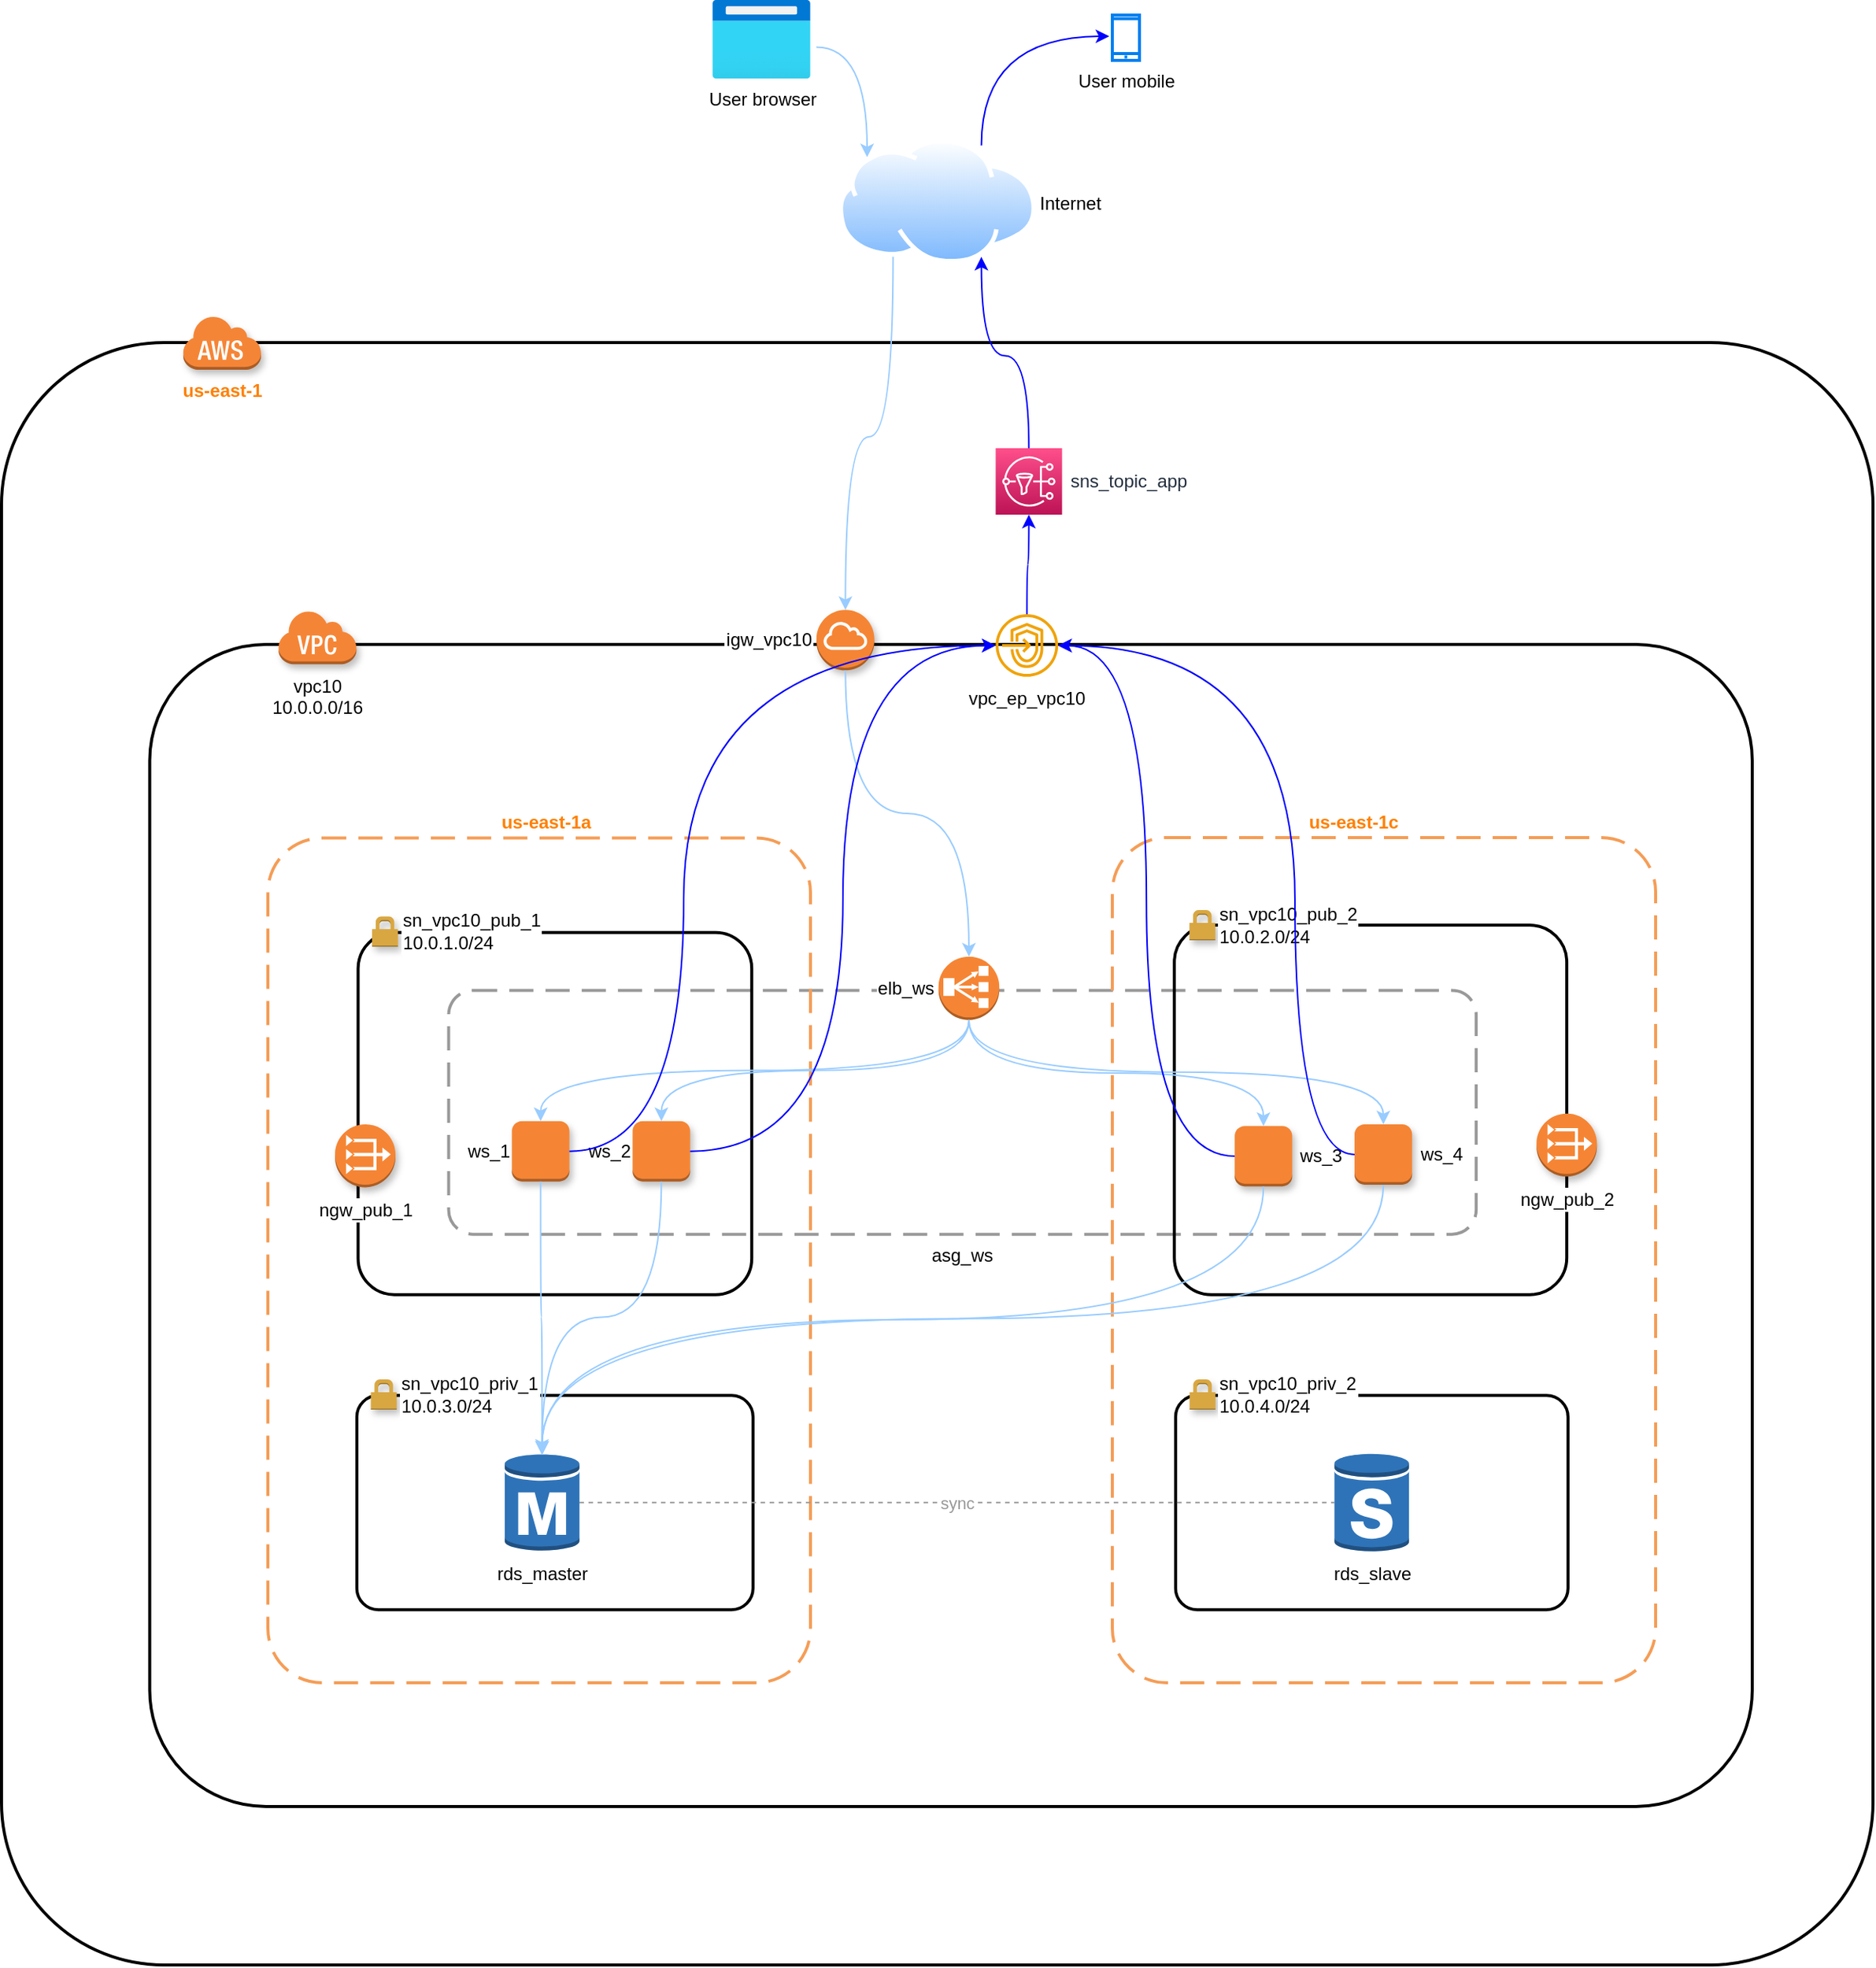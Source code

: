 <mxfile version="15.3.8" type="github">
  <diagram id="ek9SvoUbZJLgTX0v-QCz" name="Page-1">
    <mxGraphModel dx="2111" dy="-260" grid="0" gridSize="10" guides="1" tooltips="1" connect="1" arrows="1" fold="1" page="1" pageScale="1" pageWidth="827" pageHeight="1169" math="0" shadow="0">
      <root>
        <mxCell id="0" />
        <mxCell id="1" parent="0" />
        <mxCell id="XL3TBwz9Qjr_CS2KYYFU-18" value="" style="rounded=1;arcSize=10;dashed=0;fillColor=none;gradientColor=none;strokeWidth=2;" vertex="1" parent="1">
          <mxGeometry x="-736" y="1486" width="1240" height="1075" as="geometry" />
        </mxCell>
        <mxCell id="XL3TBwz9Qjr_CS2KYYFU-16" value="" style="rounded=1;arcSize=10;dashed=0;fillColor=none;gradientColor=none;strokeWidth=2;" vertex="1" parent="1">
          <mxGeometry x="-637.79" y="1686" width="1061.79" height="770" as="geometry" />
        </mxCell>
        <mxCell id="XL3TBwz9Qjr_CS2KYYFU-17" value="" style="rounded=1;arcSize=10;dashed=0;fillColor=none;gradientColor=none;strokeWidth=2;" vertex="1" parent="1">
          <mxGeometry x="-500.56" y="2183.62" width="262.49" height="142" as="geometry" />
        </mxCell>
        <mxCell id="XL3TBwz9Qjr_CS2KYYFU-19" value="asg_ws" style="rounded=1;arcSize=10;dashed=1;strokeColor=#999999;fillColor=none;gradientColor=none;dashPattern=8 4;strokeWidth=2;labelPosition=center;verticalLabelPosition=bottom;align=center;verticalAlign=top;fontColor=#000000;" vertex="1" parent="1">
          <mxGeometry x="-439.73" y="1915.26" width="680.83" height="161.56" as="geometry" />
        </mxCell>
        <mxCell id="XL3TBwz9Qjr_CS2KYYFU-20" value="" style="rounded=1;arcSize=10;dashed=1;strokeColor=#F59D56;fillColor=none;gradientColor=none;dashPattern=8 4;strokeWidth=2;" vertex="1" parent="1">
          <mxGeometry x="-559.5" y="1814.25" width="359.5" height="559.75" as="geometry" />
        </mxCell>
        <mxCell id="XL3TBwz9Qjr_CS2KYYFU-21" value="" style="rounded=1;arcSize=10;dashed=0;fillColor=none;gradientColor=none;strokeWidth=2;" vertex="1" parent="1">
          <mxGeometry x="-499.73" y="1876.82" width="260.83" height="240" as="geometry" />
        </mxCell>
        <mxCell id="XL3TBwz9Qjr_CS2KYYFU-22" value="" style="rounded=1;arcSize=10;dashed=1;strokeColor=#F59D56;fillColor=none;gradientColor=none;dashPattern=8 4;strokeWidth=2;" vertex="1" parent="1">
          <mxGeometry y="1814" width="360" height="560" as="geometry" />
        </mxCell>
        <mxCell id="XL3TBwz9Qjr_CS2KYYFU-23" value="&lt;span&gt;vpc10&lt;/span&gt;&lt;span&gt;&lt;br&gt;10.0.0.0/16&lt;/span&gt;" style="dashed=0;html=1;shape=mxgraph.aws3.virtual_private_cloud;fillColor=#F58536;gradientColor=none;dashed=0;labelPosition=center;verticalLabelPosition=bottom;align=center;verticalAlign=top;labelBackgroundColor=#ffffff;labelBorderColor=#FFFFFF;shadow=1;" vertex="1" parent="1">
          <mxGeometry x="-552.83" y="1663.18" width="52" height="36" as="geometry" />
        </mxCell>
        <mxCell id="XL3TBwz9Qjr_CS2KYYFU-24" value="&lt;font color=&quot;#ff8000&quot;&gt;&lt;b&gt;us-east-1&lt;/b&gt;&lt;/font&gt;" style="dashed=0;html=1;shape=mxgraph.aws3.cloud;fillColor=#F58536;gradientColor=none;dashed=0;shadow=1;labelPosition=center;verticalLabelPosition=bottom;align=center;verticalAlign=top;" vertex="1" parent="1">
          <mxGeometry x="-616" y="1468" width="52" height="36" as="geometry" />
        </mxCell>
        <mxCell id="XL3TBwz9Qjr_CS2KYYFU-25" value="&lt;span style=&quot;text-align: left&quot;&gt;sn_vpc10_pub_1&lt;br&gt;10.0.1.0/24&lt;/span&gt;" style="dashed=0;html=1;shape=mxgraph.aws3.permissions;fillColor=#D9A741;gradientColor=none;dashed=0;shadow=1;labelPosition=right;verticalLabelPosition=middle;align=left;verticalAlign=middle;labelBackgroundColor=#ffffff;labelBorderColor=#FFFFFF;" vertex="1" parent="1">
          <mxGeometry x="-490.46" y="1866.2" width="17.14" height="20" as="geometry" />
        </mxCell>
        <mxCell id="XL3TBwz9Qjr_CS2KYYFU-26" value="" style="rounded=1;arcSize=10;dashed=0;fillColor=none;gradientColor=none;strokeWidth=2;" vertex="1" parent="1">
          <mxGeometry x="41.1" y="1872.0" width="260" height="244.82" as="geometry" />
        </mxCell>
        <mxCell id="XL3TBwz9Qjr_CS2KYYFU-27" value="us-east-1c" style="text;html=1;strokeColor=none;fillColor=none;align=center;verticalAlign=middle;whiteSpace=wrap;rounded=0;fontStyle=1;fontColor=#FF8000;" vertex="1" parent="1">
          <mxGeometry x="25" y="1794" width="270" height="20" as="geometry" />
        </mxCell>
        <mxCell id="XL3TBwz9Qjr_CS2KYYFU-28" value="&lt;span&gt;igw_vpc10&lt;/span&gt;" style="outlineConnect=0;dashed=0;verticalLabelPosition=middle;verticalAlign=middle;align=right;html=1;shape=mxgraph.aws3.internet_gateway;fillColor=#F58534;gradientColor=none;fontColor=#000000;fontSize=12;labelBackgroundColor=#ffffff;whiteSpace=wrap;labelBorderColor=#FFFFFF;shadow=1;labelPosition=left;" vertex="1" parent="1">
          <mxGeometry x="-196.0" y="1663.18" width="38.33" height="40" as="geometry" />
        </mxCell>
        <mxCell id="XL3TBwz9Qjr_CS2KYYFU-29" value="Internet" style="aspect=fixed;perimeter=ellipsePerimeter;html=1;align=left;shadow=0;dashed=0;spacingTop=3;image;image=img/lib/active_directory/internet_cloud.svg;fontSize=12;fontColor=#000000;labelPosition=right;verticalLabelPosition=middle;verticalAlign=middle;" vertex="1" parent="1">
          <mxGeometry x="-181.5" y="1351" width="131" height="82.53" as="geometry" />
        </mxCell>
        <mxCell id="XL3TBwz9Qjr_CS2KYYFU-30" value="ws_1" style="outlineConnect=0;dashed=0;verticalLabelPosition=middle;verticalAlign=middle;align=right;html=1;shape=mxgraph.aws3.instance;fillColor=#F58534;shadow=1;sketch=0;labelPosition=left;" vertex="1" parent="1">
          <mxGeometry x="-397.83" y="2001.84" width="38.1" height="40" as="geometry" />
        </mxCell>
        <mxCell id="XL3TBwz9Qjr_CS2KYYFU-31" value="&amp;nbsp;ws_3" style="outlineConnect=0;dashed=0;verticalLabelPosition=middle;verticalAlign=middle;align=left;html=1;shape=mxgraph.aws3.instance;fillColor=#F58534;shadow=1;sketch=0;labelPosition=right;" vertex="1" parent="1">
          <mxGeometry x="81.1" y="2005.09" width="38.1" height="40" as="geometry" />
        </mxCell>
        <mxCell id="XL3TBwz9Qjr_CS2KYYFU-32" value="ws_2" style="outlineConnect=0;dashed=0;verticalLabelPosition=middle;verticalAlign=middle;align=right;html=1;shape=mxgraph.aws3.instance;fillColor=#F58534;shadow=1;sketch=0;labelPosition=left;" vertex="1" parent="1">
          <mxGeometry x="-317.83" y="2001.84" width="38.1" height="40" as="geometry" />
        </mxCell>
        <mxCell id="XL3TBwz9Qjr_CS2KYYFU-33" value="&amp;nbsp;ws_4" style="outlineConnect=0;dashed=0;verticalLabelPosition=middle;verticalAlign=middle;align=left;html=1;shape=mxgraph.aws3.instance;fillColor=#F58534;shadow=1;sketch=0;labelPosition=right;" vertex="1" parent="1">
          <mxGeometry x="160.52" y="2003.94" width="38.1" height="40" as="geometry" />
        </mxCell>
        <mxCell id="XL3TBwz9Qjr_CS2KYYFU-34" value="&lt;span style=&quot;text-align: left&quot;&gt;sn_vpc10_pub_2&lt;br&gt;10.0.2.0/24&lt;/span&gt;" style="dashed=0;html=1;shape=mxgraph.aws3.permissions;fillColor=#D9A741;gradientColor=none;dashed=0;shadow=1;align=left;labelBackgroundColor=#ffffff;labelBorderColor=#FFFFFF;labelPosition=right;verticalLabelPosition=middle;verticalAlign=middle;" vertex="1" parent="1">
          <mxGeometry x="51.1" y="1862.0" width="17.14" height="20" as="geometry" />
        </mxCell>
        <mxCell id="XL3TBwz9Qjr_CS2KYYFU-36" value="ngw_pub_1" style="outlineConnect=0;dashed=0;verticalLabelPosition=bottom;verticalAlign=top;align=center;html=1;shape=mxgraph.aws3.vpc_nat_gateway;fillColor=#F58534;gradientColor=none;strokeColor=#CCCCCC;labelBackgroundColor=#ffffff;labelBorderColor=#FFFFFF;shadow=1;" vertex="1" parent="1">
          <mxGeometry x="-515.0" y="2003.94" width="40.02" height="41.76" as="geometry" />
        </mxCell>
        <mxCell id="XL3TBwz9Qjr_CS2KYYFU-37" value="us-east-1a" style="text;html=1;strokeColor=none;fillColor=none;align=center;verticalAlign=middle;whiteSpace=wrap;rounded=0;fontStyle=1;fontColor=#FF8000;" vertex="1" parent="1">
          <mxGeometry x="-510.0" y="1794" width="270" height="20" as="geometry" />
        </mxCell>
        <mxCell id="XL3TBwz9Qjr_CS2KYYFU-38" value="ngw_pub_2" style="outlineConnect=0;dashed=0;verticalLabelPosition=bottom;verticalAlign=top;align=center;html=1;shape=mxgraph.aws3.vpc_nat_gateway;fillColor=#F58534;gradientColor=none;strokeColor=#CCCCCC;labelBackgroundColor=#ffffff;labelBorderColor=#FFFFFF;shadow=1;" vertex="1" parent="1">
          <mxGeometry x="281.08" y="1996.82" width="40.02" height="41.76" as="geometry" />
        </mxCell>
        <mxCell id="XL3TBwz9Qjr_CS2KYYFU-39" value="&lt;span style=&quot;text-align: left&quot;&gt;sn_vpc10_priv_1&lt;br&gt;10.0.3.0/24&lt;/span&gt;" style="dashed=0;html=1;shape=mxgraph.aws3.permissions;fillColor=#D9A741;gradientColor=none;dashed=0;shadow=1;labelPosition=right;verticalLabelPosition=middle;align=left;verticalAlign=middle;labelBackgroundColor=#ffffff;labelBorderColor=#FFFFFF;" vertex="1" parent="1">
          <mxGeometry x="-491.29" y="2173" width="17.14" height="20" as="geometry" />
        </mxCell>
        <mxCell id="XL3TBwz9Qjr_CS2KYYFU-40" value="" style="rounded=1;arcSize=10;dashed=0;fillColor=none;gradientColor=none;strokeWidth=2;" vertex="1" parent="1">
          <mxGeometry x="41.93" y="2183.62" width="260" height="142" as="geometry" />
        </mxCell>
        <mxCell id="XL3TBwz9Qjr_CS2KYYFU-41" value="&lt;span style=&quot;text-align: left&quot;&gt;sn_vpc10_priv_2&lt;br&gt;10.0.4.0/24&lt;/span&gt;" style="dashed=0;html=1;shape=mxgraph.aws3.permissions;fillColor=#D9A741;gradientColor=none;dashed=0;shadow=1;labelPosition=right;verticalLabelPosition=middle;align=left;verticalAlign=middle;labelBackgroundColor=#ffffff;labelBorderColor=#FFFFFF;" vertex="1" parent="1">
          <mxGeometry x="51.2" y="2173" width="17.14" height="20" as="geometry" />
        </mxCell>
        <mxCell id="XL3TBwz9Qjr_CS2KYYFU-42" value="sync" style="edgeStyle=orthogonalEdgeStyle;rounded=0;orthogonalLoop=1;jettySize=auto;html=1;exitX=1;exitY=0.5;exitDx=0;exitDy=0;exitPerimeter=0;entryX=0;entryY=0.5;entryDx=0;entryDy=0;entryPerimeter=0;fontColor=#999999;startArrow=none;startFill=0;endArrow=none;endFill=0;strokeColor=#999999;dashed=1;" edge="1" parent="1" source="XL3TBwz9Qjr_CS2KYYFU-43" target="XL3TBwz9Qjr_CS2KYYFU-44">
          <mxGeometry relative="1" as="geometry" />
        </mxCell>
        <mxCell id="XL3TBwz9Qjr_CS2KYYFU-43" value="rds_master" style="outlineConnect=0;dashed=0;verticalLabelPosition=bottom;verticalAlign=top;align=center;html=1;shape=mxgraph.aws3.rds_db_instance;fillColor=#2E73B8;gradientColor=none;" vertex="1" parent="1">
          <mxGeometry x="-402.57" y="2221.62" width="49.5" height="66" as="geometry" />
        </mxCell>
        <mxCell id="XL3TBwz9Qjr_CS2KYYFU-44" value="rds_slave" style="outlineConnect=0;dashed=0;verticalLabelPosition=bottom;verticalAlign=top;align=center;html=1;shape=mxgraph.aws3.rds_db_instance_standby_multi_az;fillColor=#2E73B8;gradientColor=none;" vertex="1" parent="1">
          <mxGeometry x="147.18" y="2221.62" width="49.5" height="66" as="geometry" />
        </mxCell>
        <mxCell id="XL3TBwz9Qjr_CS2KYYFU-45" value="elb_ws" style="outlineConnect=0;dashed=0;verticalLabelPosition=middle;verticalAlign=middle;align=right;html=1;shape=mxgraph.aws3.classic_load_balancer;fillColor=#F58534;gradientColor=none;labelPosition=left;labelBackgroundColor=default;labelBorderColor=#FFFFFF;whiteSpace=wrap;" vertex="1" parent="1">
          <mxGeometry x="-115.15" y="1892.82" width="40.25" height="42" as="geometry" />
        </mxCell>
        <mxCell id="XL3TBwz9Qjr_CS2KYYFU-46" value="&amp;nbsp;sns_topic_app" style="sketch=0;points=[[0,0,0],[0.25,0,0],[0.5,0,0],[0.75,0,0],[1,0,0],[0,1,0],[0.25,1,0],[0.5,1,0],[0.75,1,0],[1,1,0],[0,0.25,0],[0,0.5,0],[0,0.75,0],[1,0.25,0],[1,0.5,0],[1,0.75,0]];outlineConnect=0;fontColor=#232F3E;gradientColor=#FF4F8B;gradientDirection=north;fillColor=#BC1356;strokeColor=#ffffff;dashed=0;verticalLabelPosition=middle;verticalAlign=middle;align=left;html=1;fontSize=12;fontStyle=0;aspect=fixed;shape=mxgraph.aws4.resourceIcon;resIcon=mxgraph.aws4.sns;labelPosition=right;" vertex="1" parent="1">
          <mxGeometry x="-77.29" y="1556" width="44" height="44" as="geometry" />
        </mxCell>
        <mxCell id="XL3TBwz9Qjr_CS2KYYFU-48" style="edgeStyle=orthogonalEdgeStyle;rounded=0;orthogonalLoop=1;jettySize=auto;html=1;fillColor=#0050ef;startArrow=none;startFill=0;endArrow=classic;endFill=1;elbow=vertical;curved=1;strokeColor=#99CCFF;entryX=0;entryY=0;entryDx=0;entryDy=0;exitX=1.06;exitY=0.6;exitDx=0;exitDy=0;exitPerimeter=0;" edge="1" parent="1" source="XL3TBwz9Qjr_CS2KYYFU-67" target="XL3TBwz9Qjr_CS2KYYFU-29">
          <mxGeometry relative="1" as="geometry">
            <mxPoint x="-156.0" y="1571.75" as="sourcePoint" />
            <mxPoint x="-123" y="1268" as="targetPoint" />
          </mxGeometry>
        </mxCell>
        <mxCell id="XL3TBwz9Qjr_CS2KYYFU-49" style="edgeStyle=orthogonalEdgeStyle;rounded=0;orthogonalLoop=1;jettySize=auto;html=1;entryX=0.5;entryY=0;entryDx=0;entryDy=0;entryPerimeter=0;fillColor=#0050ef;startArrow=none;startFill=0;endArrow=classic;endFill=1;elbow=vertical;curved=1;strokeColor=#99CCFF;exitX=0.5;exitY=1;exitDx=0;exitDy=0;exitPerimeter=0;" edge="1" parent="1" source="XL3TBwz9Qjr_CS2KYYFU-28" target="XL3TBwz9Qjr_CS2KYYFU-45">
          <mxGeometry relative="1" as="geometry">
            <mxPoint x="-116" y="1766" as="sourcePoint" />
            <mxPoint x="-107.375" y="1716" as="targetPoint" />
          </mxGeometry>
        </mxCell>
        <mxCell id="XL3TBwz9Qjr_CS2KYYFU-50" style="edgeStyle=orthogonalEdgeStyle;rounded=0;orthogonalLoop=1;jettySize=auto;html=1;fillColor=#0050ef;startArrow=none;startFill=0;endArrow=classic;endFill=1;elbow=vertical;curved=1;strokeColor=#99CCFF;entryX=0.5;entryY=0.02;entryDx=0;entryDy=0;entryPerimeter=0;exitX=0.5;exitY=1;exitDx=0;exitDy=0;exitPerimeter=0;" edge="1" parent="1" source="XL3TBwz9Qjr_CS2KYYFU-30" target="XL3TBwz9Qjr_CS2KYYFU-43">
          <mxGeometry relative="1" as="geometry">
            <mxPoint x="-380" y="2042" as="sourcePoint" />
            <mxPoint x="-369.857" y="1989.02" as="targetPoint" />
          </mxGeometry>
        </mxCell>
        <mxCell id="XL3TBwz9Qjr_CS2KYYFU-51" style="edgeStyle=orthogonalEdgeStyle;rounded=0;orthogonalLoop=1;jettySize=auto;html=1;fillColor=#0050ef;startArrow=none;startFill=0;endArrow=classic;endFill=1;elbow=vertical;curved=1;strokeColor=#99CCFF;entryX=0.5;entryY=0.02;entryDx=0;entryDy=0;entryPerimeter=0;exitX=0.5;exitY=1;exitDx=0;exitDy=0;exitPerimeter=0;" edge="1" parent="1" source="XL3TBwz9Qjr_CS2KYYFU-32" target="XL3TBwz9Qjr_CS2KYYFU-43">
          <mxGeometry relative="1" as="geometry">
            <mxPoint x="-370.0" y="2052" as="sourcePoint" />
            <mxPoint x="-360.41" y="2258.42" as="targetPoint" />
          </mxGeometry>
        </mxCell>
        <mxCell id="XL3TBwz9Qjr_CS2KYYFU-52" style="edgeStyle=orthogonalEdgeStyle;rounded=0;orthogonalLoop=1;jettySize=auto;html=1;fillColor=#0050ef;startArrow=none;startFill=0;endArrow=classic;endFill=1;elbow=vertical;curved=1;strokeColor=#99CCFF;entryX=0.5;entryY=0.02;entryDx=0;entryDy=0;entryPerimeter=0;exitX=0.5;exitY=1;exitDx=0;exitDy=0;exitPerimeter=0;" edge="1" parent="1" source="XL3TBwz9Qjr_CS2KYYFU-31" target="XL3TBwz9Qjr_CS2KYYFU-43">
          <mxGeometry relative="1" as="geometry">
            <mxPoint x="-308.93" y="2009" as="sourcePoint" />
            <mxPoint x="-360.41" y="2258.42" as="targetPoint" />
          </mxGeometry>
        </mxCell>
        <mxCell id="XL3TBwz9Qjr_CS2KYYFU-53" style="edgeStyle=orthogonalEdgeStyle;rounded=0;orthogonalLoop=1;jettySize=auto;html=1;fillColor=#0050ef;startArrow=none;startFill=0;endArrow=classic;endFill=1;elbow=vertical;curved=1;strokeColor=#99CCFF;exitX=0.5;exitY=1;exitDx=0;exitDy=0;exitPerimeter=0;" edge="1" parent="1" source="XL3TBwz9Qjr_CS2KYYFU-33" target="XL3TBwz9Qjr_CS2KYYFU-43">
          <mxGeometry relative="1" as="geometry">
            <mxPoint x="90" y="2012.286" as="sourcePoint" />
            <mxPoint x="-360.41" y="2258.42" as="targetPoint" />
          </mxGeometry>
        </mxCell>
        <mxCell id="XL3TBwz9Qjr_CS2KYYFU-54" style="edgeStyle=orthogonalEdgeStyle;rounded=0;orthogonalLoop=1;jettySize=auto;html=1;fillColor=#0050ef;startArrow=classic;startFill=1;endArrow=none;endFill=0;elbow=vertical;curved=1;strokeColor=#0000FF;exitX=0.5;exitY=1;exitDx=0;exitDy=0;exitPerimeter=0;" edge="1" parent="1" source="XL3TBwz9Qjr_CS2KYYFU-46" target="XL3TBwz9Qjr_CS2KYYFU-62">
          <mxGeometry relative="1" as="geometry">
            <mxPoint x="-145.7" y="1487.5" as="sourcePoint" />
            <mxPoint x="-145.705" y="1714.59" as="targetPoint" />
          </mxGeometry>
        </mxCell>
        <mxCell id="XL3TBwz9Qjr_CS2KYYFU-56" style="edgeStyle=orthogonalEdgeStyle;rounded=0;orthogonalLoop=1;jettySize=auto;html=1;entryX=0.5;entryY=0;entryDx=0;entryDy=0;entryPerimeter=0;fillColor=#0050ef;startArrow=none;startFill=0;endArrow=classic;endFill=1;elbow=vertical;curved=1;strokeColor=#99CCFF;exitX=0.5;exitY=1;exitDx=0;exitDy=0;exitPerimeter=0;" edge="1" parent="1" source="XL3TBwz9Qjr_CS2KYYFU-45" target="XL3TBwz9Qjr_CS2KYYFU-30">
          <mxGeometry relative="1" as="geometry">
            <mxPoint x="-165.735" y="1736.0" as="sourcePoint" />
            <mxPoint x="-85.025" y="1902.82" as="targetPoint" />
          </mxGeometry>
        </mxCell>
        <mxCell id="XL3TBwz9Qjr_CS2KYYFU-57" style="edgeStyle=orthogonalEdgeStyle;rounded=0;orthogonalLoop=1;jettySize=auto;html=1;entryX=0.5;entryY=0;entryDx=0;entryDy=0;entryPerimeter=0;fillColor=#0050ef;startArrow=none;startFill=0;endArrow=classic;endFill=1;elbow=vertical;curved=1;strokeColor=#99CCFF;exitX=0.5;exitY=1;exitDx=0;exitDy=0;exitPerimeter=0;" edge="1" parent="1" source="XL3TBwz9Qjr_CS2KYYFU-45" target="XL3TBwz9Qjr_CS2KYYFU-32">
          <mxGeometry relative="1" as="geometry">
            <mxPoint x="-85.025" y="1944.82" as="sourcePoint" />
            <mxPoint x="-368.78" y="2011.84" as="targetPoint" />
          </mxGeometry>
        </mxCell>
        <mxCell id="XL3TBwz9Qjr_CS2KYYFU-58" style="edgeStyle=orthogonalEdgeStyle;rounded=0;orthogonalLoop=1;jettySize=auto;html=1;entryX=0.5;entryY=0;entryDx=0;entryDy=0;entryPerimeter=0;fillColor=#0050ef;startArrow=none;startFill=0;endArrow=classic;endFill=1;elbow=vertical;curved=1;strokeColor=#99CCFF;exitX=0.5;exitY=1;exitDx=0;exitDy=0;exitPerimeter=0;" edge="1" parent="1" source="XL3TBwz9Qjr_CS2KYYFU-45" target="XL3TBwz9Qjr_CS2KYYFU-31">
          <mxGeometry relative="1" as="geometry">
            <mxPoint x="-85.025" y="1944.82" as="sourcePoint" />
            <mxPoint x="-288.78" y="2011.84" as="targetPoint" />
          </mxGeometry>
        </mxCell>
        <mxCell id="XL3TBwz9Qjr_CS2KYYFU-59" style="edgeStyle=orthogonalEdgeStyle;rounded=0;orthogonalLoop=1;jettySize=auto;html=1;fillColor=#0050ef;startArrow=none;startFill=0;endArrow=classic;endFill=1;elbow=vertical;curved=1;strokeColor=#99CCFF;exitX=0.5;exitY=1;exitDx=0;exitDy=0;exitPerimeter=0;entryX=0.5;entryY=0;entryDx=0;entryDy=0;entryPerimeter=0;" edge="1" parent="1" source="XL3TBwz9Qjr_CS2KYYFU-45" target="XL3TBwz9Qjr_CS2KYYFU-33">
          <mxGeometry relative="1" as="geometry">
            <mxPoint x="-85.025" y="1944.82" as="sourcePoint" />
            <mxPoint x="180.1" y="1968.82" as="targetPoint" />
          </mxGeometry>
        </mxCell>
        <mxCell id="XL3TBwz9Qjr_CS2KYYFU-60" style="edgeStyle=orthogonalEdgeStyle;rounded=0;orthogonalLoop=1;jettySize=auto;html=1;fillColor=#0050ef;startArrow=classic;startFill=1;endArrow=none;endFill=0;elbow=vertical;curved=1;strokeColor=#0000FF;entryX=0.75;entryY=0;entryDx=0;entryDy=0;" edge="1" parent="1" target="XL3TBwz9Qjr_CS2KYYFU-29">
          <mxGeometry relative="1" as="geometry">
            <mxPoint x="-2" y="1283" as="sourcePoint" />
            <mxPoint x="-45.29" y="1566" as="targetPoint" />
          </mxGeometry>
        </mxCell>
        <mxCell id="XL3TBwz9Qjr_CS2KYYFU-61" style="edgeStyle=orthogonalEdgeStyle;rounded=0;orthogonalLoop=1;jettySize=auto;html=1;fillColor=#0050ef;startArrow=classic;startFill=1;endArrow=none;endFill=0;elbow=vertical;curved=1;strokeColor=#0000FF;entryX=0;entryY=0.5;entryDx=0;entryDy=0;entryPerimeter=0;" edge="1" parent="1" source="XL3TBwz9Qjr_CS2KYYFU-62" target="XL3TBwz9Qjr_CS2KYYFU-31">
          <mxGeometry relative="1" as="geometry">
            <mxPoint x="-52" y="1731" as="sourcePoint" />
            <mxPoint x="-26.29" y="1906.75" as="targetPoint" />
          </mxGeometry>
        </mxCell>
        <mxCell id="XL3TBwz9Qjr_CS2KYYFU-62" value="vpc_ep_vpc10" style="sketch=0;outlineConnect=0;fillColor=#f0a30a;strokeColor=#BD7000;dashed=0;verticalLabelPosition=bottom;verticalAlign=top;align=center;html=1;fontSize=12;fontStyle=0;aspect=fixed;pointerEvents=1;shape=mxgraph.aws4.endpoints;labelPosition=center;labelBackgroundColor=default;labelBorderColor=#FFFFFF;whiteSpace=wrap;fontColor=#000000;" vertex="1" parent="1">
          <mxGeometry x="-77.29" y="1666" width="41.41" height="41.41" as="geometry" />
        </mxCell>
        <mxCell id="XL3TBwz9Qjr_CS2KYYFU-65" style="edgeStyle=orthogonalEdgeStyle;rounded=0;orthogonalLoop=1;jettySize=auto;html=1;fillColor=#0050ef;startArrow=classic;startFill=1;endArrow=none;endFill=0;elbow=vertical;curved=1;strokeColor=#0000FF;entryX=1;entryY=0.5;entryDx=0;entryDy=0;entryPerimeter=0;" edge="1" parent="1" source="XL3TBwz9Qjr_CS2KYYFU-62" target="XL3TBwz9Qjr_CS2KYYFU-32">
          <mxGeometry relative="1" as="geometry">
            <mxPoint x="-66" y="1751.667" as="sourcePoint" />
            <mxPoint x="-369.833" y="1989.02" as="targetPoint" />
          </mxGeometry>
        </mxCell>
        <mxCell id="XL3TBwz9Qjr_CS2KYYFU-66" value="User mobile" style="html=1;verticalLabelPosition=bottom;align=center;labelBackgroundColor=#ffffff;verticalAlign=top;strokeWidth=2;strokeColor=#0080F0;shadow=0;dashed=0;shape=mxgraph.ios7.icons.smartphone;fontColor=#000000;" vertex="1" parent="1">
          <mxGeometry y="1269" width="18" height="30" as="geometry" />
        </mxCell>
        <mxCell id="XL3TBwz9Qjr_CS2KYYFU-67" value="User browser" style="aspect=fixed;html=1;points=[];align=center;image;fontSize=12;image=img/lib/azure2/general/Browser.svg;fontColor=#000000;" vertex="1" parent="1">
          <mxGeometry x="-265" y="1259" width="65" height="52" as="geometry" />
        </mxCell>
        <mxCell id="XL3TBwz9Qjr_CS2KYYFU-68" style="edgeStyle=orthogonalEdgeStyle;rounded=0;orthogonalLoop=1;jettySize=auto;html=1;fillColor=#0050ef;startArrow=classic;startFill=1;endArrow=none;endFill=0;elbow=vertical;curved=1;strokeColor=#0000FF;entryX=0.5;entryY=0;entryDx=0;entryDy=0;entryPerimeter=0;exitX=0.75;exitY=1;exitDx=0;exitDy=0;" edge="1" parent="1" source="XL3TBwz9Qjr_CS2KYYFU-29" target="XL3TBwz9Qjr_CS2KYYFU-46">
          <mxGeometry relative="1" as="geometry">
            <mxPoint x="-116" y="1482" as="sourcePoint" />
            <mxPoint x="-45.29" y="1731" as="targetPoint" />
          </mxGeometry>
        </mxCell>
        <mxCell id="XL3TBwz9Qjr_CS2KYYFU-70" style="edgeStyle=orthogonalEdgeStyle;rounded=0;orthogonalLoop=1;jettySize=auto;html=1;fillColor=#0050ef;startArrow=none;startFill=0;endArrow=classic;endFill=1;elbow=vertical;curved=1;strokeColor=#99CCFF;entryX=0.5;entryY=0;entryDx=0;entryDy=0;exitX=0.25;exitY=1;exitDx=0;exitDy=0;entryPerimeter=0;" edge="1" parent="1" source="XL3TBwz9Qjr_CS2KYYFU-29" target="XL3TBwz9Qjr_CS2KYYFU-28">
          <mxGeometry relative="1" as="geometry">
            <mxPoint x="-186.1" y="1300.2" as="sourcePoint" />
            <mxPoint x="-140.102" y="1376.268" as="targetPoint" />
          </mxGeometry>
        </mxCell>
        <mxCell id="XL3TBwz9Qjr_CS2KYYFU-71" style="edgeStyle=orthogonalEdgeStyle;rounded=0;orthogonalLoop=1;jettySize=auto;html=1;fillColor=#0050ef;startArrow=classic;startFill=1;endArrow=none;endFill=0;elbow=vertical;curved=1;strokeColor=#0000FF;entryX=0;entryY=0.5;entryDx=0;entryDy=0;entryPerimeter=0;" edge="1" parent="1" source="XL3TBwz9Qjr_CS2KYYFU-62" target="XL3TBwz9Qjr_CS2KYYFU-33">
          <mxGeometry relative="1" as="geometry">
            <mxPoint x="-25.88" y="1696.714" as="sourcePoint" />
            <mxPoint x="91.1" y="2035.09" as="targetPoint" />
            <Array as="points">
              <mxPoint x="121" y="1687" />
              <mxPoint x="121" y="2024" />
            </Array>
          </mxGeometry>
        </mxCell>
        <mxCell id="XL3TBwz9Qjr_CS2KYYFU-74" style="edgeStyle=orthogonalEdgeStyle;rounded=0;orthogonalLoop=1;jettySize=auto;html=1;fillColor=#0050ef;startArrow=classic;startFill=1;endArrow=none;endFill=0;elbow=vertical;curved=1;strokeColor=#0000FF;entryX=1;entryY=0.5;entryDx=0;entryDy=0;entryPerimeter=0;" edge="1" parent="1" source="XL3TBwz9Qjr_CS2KYYFU-62" target="XL3TBwz9Qjr_CS2KYYFU-30">
          <mxGeometry relative="1" as="geometry">
            <mxPoint x="-67.29" y="1696.714" as="sourcePoint" />
            <mxPoint x="-269.73" y="2031.84" as="targetPoint" />
            <Array as="points">
              <mxPoint x="-284" y="1687" />
              <mxPoint x="-284" y="2022" />
            </Array>
          </mxGeometry>
        </mxCell>
      </root>
    </mxGraphModel>
  </diagram>
</mxfile>
